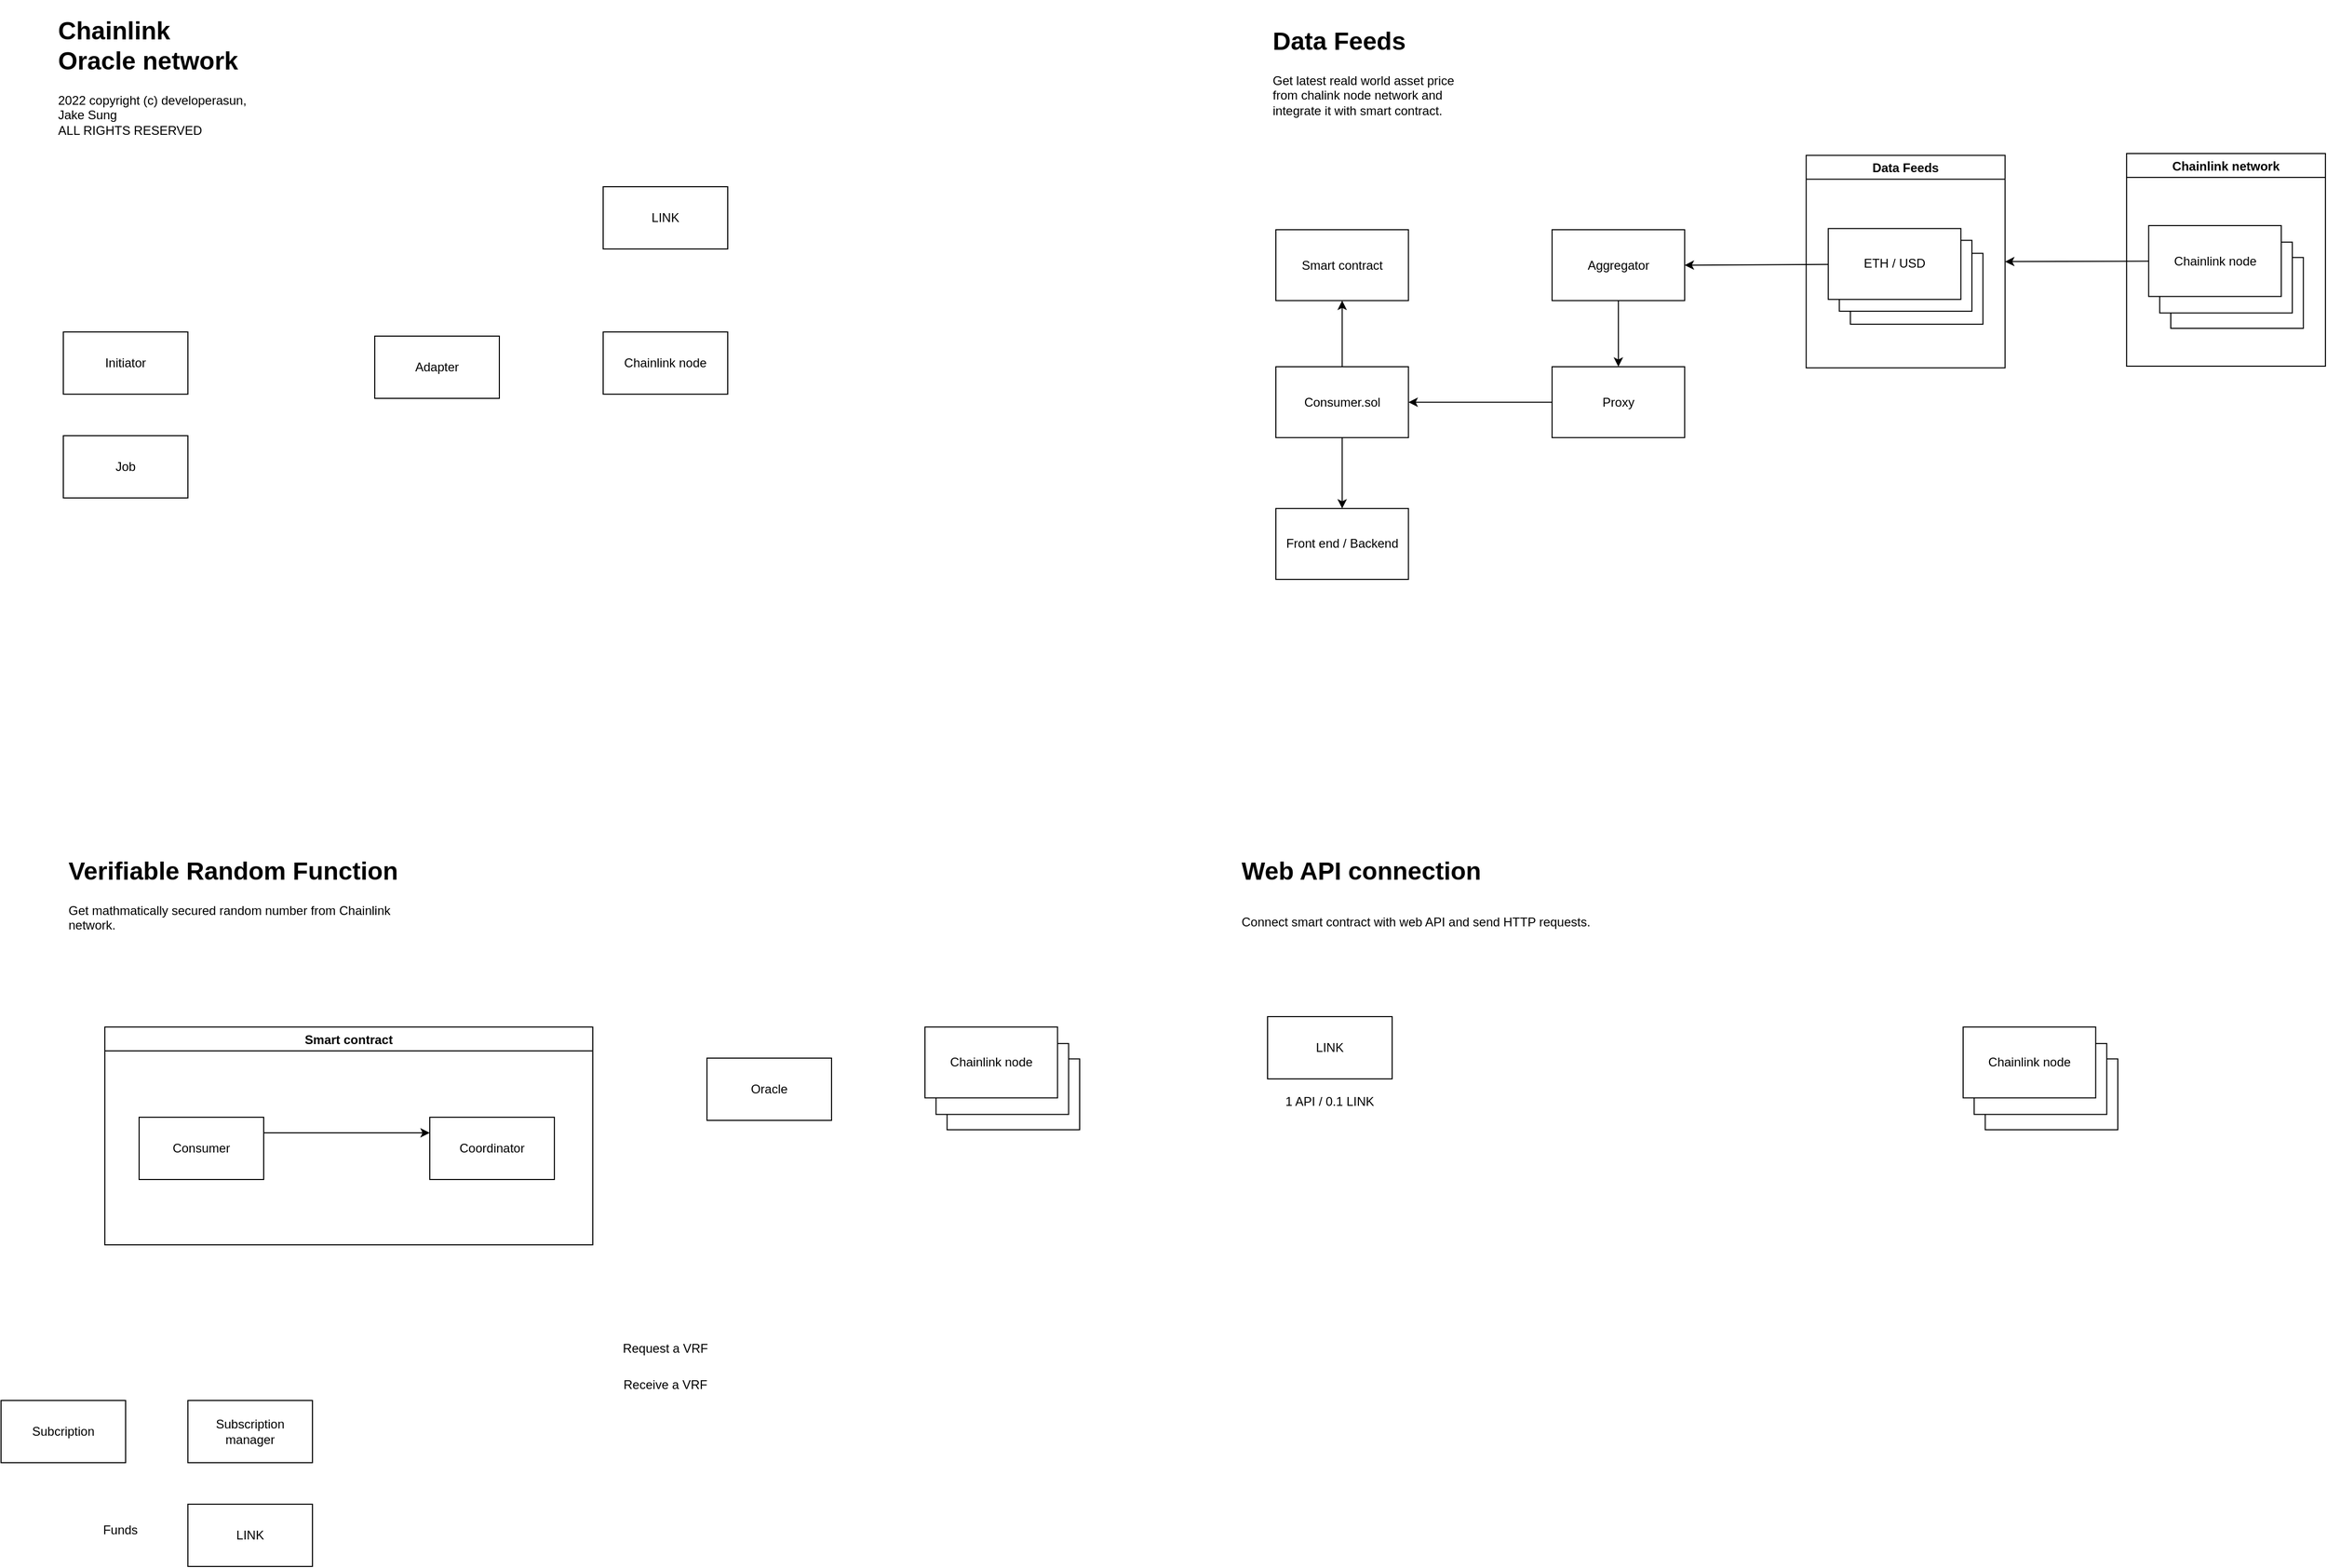 <mxfile>
    <diagram id="ANScE1iew6gfzzgFyla4" name="페이지-1">
        <mxGraphModel dx="1247" dy="741" grid="1" gridSize="10" guides="1" tooltips="1" connect="1" arrows="1" fold="1" page="1" pageScale="1" pageWidth="1169" pageHeight="827" math="0" shadow="0">
            <root>
                <mxCell id="0"/>
                <mxCell id="1" parent="0"/>
                <mxCell id="QHAVGuYCfTA9kuJMARri-1" value="Chainlink node" style="rounded=0;whiteSpace=wrap;html=1;" parent="1" vertex="1">
                    <mxGeometry x="600" y="380" width="120" height="60" as="geometry"/>
                </mxCell>
                <mxCell id="QHAVGuYCfTA9kuJMARri-2" value="&lt;h1&gt;Chainlink Oracle network&lt;/h1&gt;&lt;div&gt;2022 copyright (c) developerasun, Jake Sung&lt;/div&gt;&lt;div&gt;ALL RIGHTS RESERVED&lt;/div&gt;" style="text;html=1;strokeColor=none;fillColor=none;spacing=5;spacingTop=-20;whiteSpace=wrap;overflow=hidden;rounded=0;" parent="1" vertex="1">
                    <mxGeometry x="70" y="70" width="190" height="120" as="geometry"/>
                </mxCell>
                <mxCell id="QHAVGuYCfTA9kuJMARri-3" value="Adapter" style="rounded=0;whiteSpace=wrap;html=1;" parent="1" vertex="1">
                    <mxGeometry x="380" y="384" width="120" height="60" as="geometry"/>
                </mxCell>
                <mxCell id="IJYa7HqQZNDSWnvP5w9T-2" value="LINK" style="rounded=0;whiteSpace=wrap;html=1;" parent="1" vertex="1">
                    <mxGeometry x="600" y="240" width="120" height="60" as="geometry"/>
                </mxCell>
                <mxCell id="4" value="Initiator" style="rounded=0;whiteSpace=wrap;html=1;" vertex="1" parent="1">
                    <mxGeometry x="80" y="380" width="120" height="60" as="geometry"/>
                </mxCell>
                <mxCell id="5" value="Job" style="rounded=0;whiteSpace=wrap;html=1;" vertex="1" parent="1">
                    <mxGeometry x="80" y="480" width="120" height="60" as="geometry"/>
                </mxCell>
                <mxCell id="6" value="&lt;h1&gt;Data Feeds&lt;/h1&gt;&lt;div&gt;Get latest reald world asset price from chalink node network and integrate it with smart contract.&lt;/div&gt;" style="text;html=1;strokeColor=none;fillColor=none;spacing=5;spacingTop=-20;whiteSpace=wrap;overflow=hidden;rounded=0;" vertex="1" parent="1">
                    <mxGeometry x="1240" y="80" width="190" height="120" as="geometry"/>
                </mxCell>
                <mxCell id="7" value="&lt;h1&gt;&lt;span&gt;Verifiable&amp;nbsp;&lt;/span&gt;Random Function&lt;/h1&gt;&lt;div&gt;Get mathmatically secured random number from Chainlink network.&amp;nbsp;&lt;/div&gt;" style="text;html=1;strokeColor=none;fillColor=none;spacing=5;spacingTop=-20;whiteSpace=wrap;overflow=hidden;rounded=0;" vertex="1" parent="1">
                    <mxGeometry x="80" y="880" width="350" height="100" as="geometry"/>
                </mxCell>
                <mxCell id="27" value="" style="group" vertex="1" connectable="0" parent="1">
                    <mxGeometry x="1248" y="208" width="1011" height="410.5" as="geometry"/>
                </mxCell>
                <mxCell id="QHAVGuYCfTA9kuJMARri-5" value="Smart contract" style="rounded=0;whiteSpace=wrap;html=1;" parent="27" vertex="1">
                    <mxGeometry y="73.446" width="127.705" height="68.322" as="geometry"/>
                </mxCell>
                <mxCell id="IJYa7HqQZNDSWnvP5w9T-3" value="Aggregator" style="rounded=0;whiteSpace=wrap;html=1;" parent="27" vertex="1">
                    <mxGeometry x="266.053" y="73.446" width="127.705" height="68.322" as="geometry"/>
                </mxCell>
                <mxCell id="22" style="edgeStyle=none;html=1;entryX=0.5;entryY=1;entryDx=0;entryDy=0;" edge="1" parent="27" source="IJYa7HqQZNDSWnvP5w9T-4" target="QHAVGuYCfTA9kuJMARri-5">
                    <mxGeometry relative="1" as="geometry"/>
                </mxCell>
                <mxCell id="IJYa7HqQZNDSWnvP5w9T-4" value="Consumer.sol" style="rounded=0;whiteSpace=wrap;html=1;" parent="27" vertex="1">
                    <mxGeometry y="205.535" width="127.705" height="68.322" as="geometry"/>
                </mxCell>
                <mxCell id="20" style="edgeStyle=none;html=1;entryX=1;entryY=0.5;entryDx=0;entryDy=0;exitX=0;exitY=0.5;exitDx=0;exitDy=0;" edge="1" parent="27" source="IJYa7HqQZNDSWnvP5w9T-5" target="IJYa7HqQZNDSWnvP5w9T-4">
                    <mxGeometry relative="1" as="geometry"/>
                </mxCell>
                <mxCell id="IJYa7HqQZNDSWnvP5w9T-5" value="Proxy" style="rounded=0;whiteSpace=wrap;html=1;" parent="27" vertex="1">
                    <mxGeometry x="266.053" y="205.535" width="127.705" height="68.322" as="geometry"/>
                </mxCell>
                <mxCell id="19" style="edgeStyle=none;html=1;entryX=0.5;entryY=0;entryDx=0;entryDy=0;" edge="1" parent="27" source="IJYa7HqQZNDSWnvP5w9T-3" target="IJYa7HqQZNDSWnvP5w9T-5">
                    <mxGeometry relative="1" as="geometry"/>
                </mxCell>
                <mxCell id="2" value="Front end / Backend" style="rounded=0;whiteSpace=wrap;html=1;" vertex="1" parent="27">
                    <mxGeometry y="342.178" width="127.705" height="68.322" as="geometry"/>
                </mxCell>
                <mxCell id="21" style="edgeStyle=none;html=1;entryX=0.5;entryY=0;entryDx=0;entryDy=0;" edge="1" parent="27" source="IJYa7HqQZNDSWnvP5w9T-4" target="2">
                    <mxGeometry relative="1" as="geometry"/>
                </mxCell>
                <mxCell id="18" style="edgeStyle=none;html=1;entryX=1;entryY=0.5;entryDx=0;entryDy=0;" edge="1" parent="27" source="15" target="IJYa7HqQZNDSWnvP5w9T-3">
                    <mxGeometry relative="1" as="geometry"/>
                </mxCell>
                <mxCell id="23" value="Chainlink network" style="swimlane;" vertex="1" parent="27">
                    <mxGeometry x="819.442" width="191.558" height="204.965" as="geometry"/>
                </mxCell>
                <mxCell id="17" value="" style="group" vertex="1" connectable="0" parent="23">
                    <mxGeometry x="21.284" y="69.46" width="148.989" height="99.067" as="geometry"/>
                </mxCell>
                <mxCell id="8" value="Chainlink node" style="rounded=0;whiteSpace=wrap;html=1;" vertex="1" parent="17">
                    <mxGeometry x="21.284" y="30.745" width="127.705" height="68.322" as="geometry"/>
                </mxCell>
                <mxCell id="10" value="Chainlink node" style="rounded=0;whiteSpace=wrap;html=1;" vertex="1" parent="17">
                    <mxGeometry x="10.642" y="15.942" width="127.705" height="68.322" as="geometry"/>
                </mxCell>
                <mxCell id="11" value="Chainlink node" style="rounded=0;whiteSpace=wrap;html=1;" vertex="1" parent="17">
                    <mxGeometry width="127.705" height="68.322" as="geometry"/>
                </mxCell>
                <mxCell id="25" value="" style="group" vertex="1" connectable="0" parent="27">
                    <mxGeometry x="510.821" y="1.708" width="191.558" height="204.965" as="geometry"/>
                </mxCell>
                <mxCell id="16" value="" style="group" vertex="1" connectable="0" parent="25">
                    <mxGeometry x="21.284" y="70.599" width="148.989" height="92.234" as="geometry"/>
                </mxCell>
                <mxCell id="13" value="ETH / USD" style="rounded=0;whiteSpace=wrap;html=1;" vertex="1" parent="16">
                    <mxGeometry x="21.284" y="23.913" width="127.705" height="68.322" as="geometry"/>
                </mxCell>
                <mxCell id="14" value="ETH / USD" style="rounded=0;whiteSpace=wrap;html=1;" vertex="1" parent="16">
                    <mxGeometry x="10.642" y="11.387" width="127.705" height="68.322" as="geometry"/>
                </mxCell>
                <mxCell id="15" value="ETH / USD" style="rounded=0;whiteSpace=wrap;html=1;" vertex="1" parent="16">
                    <mxGeometry width="127.705" height="68.322" as="geometry"/>
                </mxCell>
                <mxCell id="24" value="Data Feeds" style="swimlane;" vertex="1" parent="25">
                    <mxGeometry width="191.558" height="204.965" as="geometry"/>
                </mxCell>
                <mxCell id="26" style="edgeStyle=none;html=1;" edge="1" parent="27" source="11">
                    <mxGeometry relative="1" as="geometry">
                        <mxPoint x="702.379" y="104.191" as="targetPoint"/>
                    </mxGeometry>
                </mxCell>
                <mxCell id="28" value="&lt;h1&gt;&lt;span&gt;Web API connection&lt;/span&gt;&lt;/h1&gt;&lt;h1&gt;&lt;span style=&quot;font-size: 12px ; font-weight: 400&quot;&gt;Connect smart contract with web API and send HTTP requests.&lt;/span&gt;&lt;/h1&gt;" style="text;html=1;strokeColor=none;fillColor=none;spacing=5;spacingTop=-20;whiteSpace=wrap;overflow=hidden;rounded=0;" vertex="1" parent="1">
                    <mxGeometry x="1210" y="880" width="370" height="170" as="geometry"/>
                </mxCell>
                <mxCell id="29" value="Oracle" style="rounded=0;whiteSpace=wrap;html=1;" vertex="1" parent="1">
                    <mxGeometry x="700" y="1080" width="120" height="60" as="geometry"/>
                </mxCell>
                <mxCell id="32" value="Request a VRF" style="text;html=1;strokeColor=none;fillColor=none;align=center;verticalAlign=middle;whiteSpace=wrap;rounded=0;" vertex="1" parent="1">
                    <mxGeometry x="615" y="1342" width="90" height="36" as="geometry"/>
                </mxCell>
                <mxCell id="33" value="Receive a VRF" style="text;html=1;strokeColor=none;fillColor=none;align=center;verticalAlign=middle;whiteSpace=wrap;rounded=0;" vertex="1" parent="1">
                    <mxGeometry x="615" y="1380" width="90" height="30" as="geometry"/>
                </mxCell>
                <mxCell id="34" value="Subcription" style="rounded=0;whiteSpace=wrap;html=1;" vertex="1" parent="1">
                    <mxGeometry x="20" y="1410" width="120" height="60" as="geometry"/>
                </mxCell>
                <mxCell id="35" value="Subscription &lt;br&gt;manager" style="rounded=0;whiteSpace=wrap;html=1;" vertex="1" parent="1">
                    <mxGeometry x="200" y="1410" width="120" height="60" as="geometry"/>
                </mxCell>
                <mxCell id="36" value="Funds" style="text;html=1;strokeColor=none;fillColor=none;align=center;verticalAlign=middle;whiteSpace=wrap;rounded=0;" vertex="1" parent="1">
                    <mxGeometry x="90" y="1520" width="90" height="30" as="geometry"/>
                </mxCell>
                <mxCell id="40" value="LINK" style="rounded=0;whiteSpace=wrap;html=1;" vertex="1" parent="1">
                    <mxGeometry x="200" y="1510" width="120" height="60" as="geometry"/>
                </mxCell>
                <mxCell id="45" value="" style="group" vertex="1" connectable="0" parent="1">
                    <mxGeometry x="909.996" y="1050.0" width="148.989" height="99.067" as="geometry"/>
                </mxCell>
                <mxCell id="46" value="Chainlink node" style="rounded=0;whiteSpace=wrap;html=1;" vertex="1" parent="45">
                    <mxGeometry x="21.284" y="30.745" width="127.705" height="68.322" as="geometry"/>
                </mxCell>
                <mxCell id="47" value="Chainlink node" style="rounded=0;whiteSpace=wrap;html=1;" vertex="1" parent="45">
                    <mxGeometry x="10.642" y="15.942" width="127.705" height="68.322" as="geometry"/>
                </mxCell>
                <mxCell id="48" value="Chainlink node" style="rounded=0;whiteSpace=wrap;html=1;" vertex="1" parent="45">
                    <mxGeometry width="127.705" height="68.322" as="geometry"/>
                </mxCell>
                <mxCell id="49" value="LINK" style="rounded=0;whiteSpace=wrap;html=1;" vertex="1" parent="1">
                    <mxGeometry x="1240" y="1040" width="120" height="60" as="geometry"/>
                </mxCell>
                <mxCell id="50" value="" style="group" vertex="1" connectable="0" parent="1">
                    <mxGeometry x="1909.996" y="1050.0" width="148.989" height="99.067" as="geometry"/>
                </mxCell>
                <mxCell id="51" value="Chainlink node" style="rounded=0;whiteSpace=wrap;html=1;" vertex="1" parent="50">
                    <mxGeometry x="21.284" y="30.745" width="127.705" height="68.322" as="geometry"/>
                </mxCell>
                <mxCell id="52" value="Chainlink node" style="rounded=0;whiteSpace=wrap;html=1;" vertex="1" parent="50">
                    <mxGeometry x="10.642" y="15.942" width="127.705" height="68.322" as="geometry"/>
                </mxCell>
                <mxCell id="53" value="Chainlink node" style="rounded=0;whiteSpace=wrap;html=1;" vertex="1" parent="50">
                    <mxGeometry width="127.705" height="68.322" as="geometry"/>
                </mxCell>
                <mxCell id="54" value="1 API / 0.1 LINK" style="text;html=1;strokeColor=none;fillColor=none;align=center;verticalAlign=middle;whiteSpace=wrap;rounded=0;" vertex="1" parent="1">
                    <mxGeometry x="1255" y="1104" width="90" height="36" as="geometry"/>
                </mxCell>
                <mxCell id="55" value="Smart contract" style="swimlane;" vertex="1" parent="1">
                    <mxGeometry x="120" y="1050" width="470" height="210" as="geometry"/>
                </mxCell>
                <mxCell id="56" style="edgeStyle=none;html=1;entryX=0;entryY=0.25;entryDx=0;entryDy=0;exitX=1;exitY=0.25;exitDx=0;exitDy=0;" edge="1" parent="55" source="QHAVGuYCfTA9kuJMARri-4" target="38">
                    <mxGeometry relative="1" as="geometry"/>
                </mxCell>
                <mxCell id="QHAVGuYCfTA9kuJMARri-4" value="Consumer" style="rounded=0;whiteSpace=wrap;html=1;" parent="55" vertex="1">
                    <mxGeometry x="33" y="87" width="120" height="60" as="geometry"/>
                </mxCell>
                <mxCell id="38" value="Coordinator" style="rounded=0;whiteSpace=wrap;html=1;" vertex="1" parent="55">
                    <mxGeometry x="313" y="87" width="120" height="60" as="geometry"/>
                </mxCell>
            </root>
        </mxGraphModel>
    </diagram>
</mxfile>